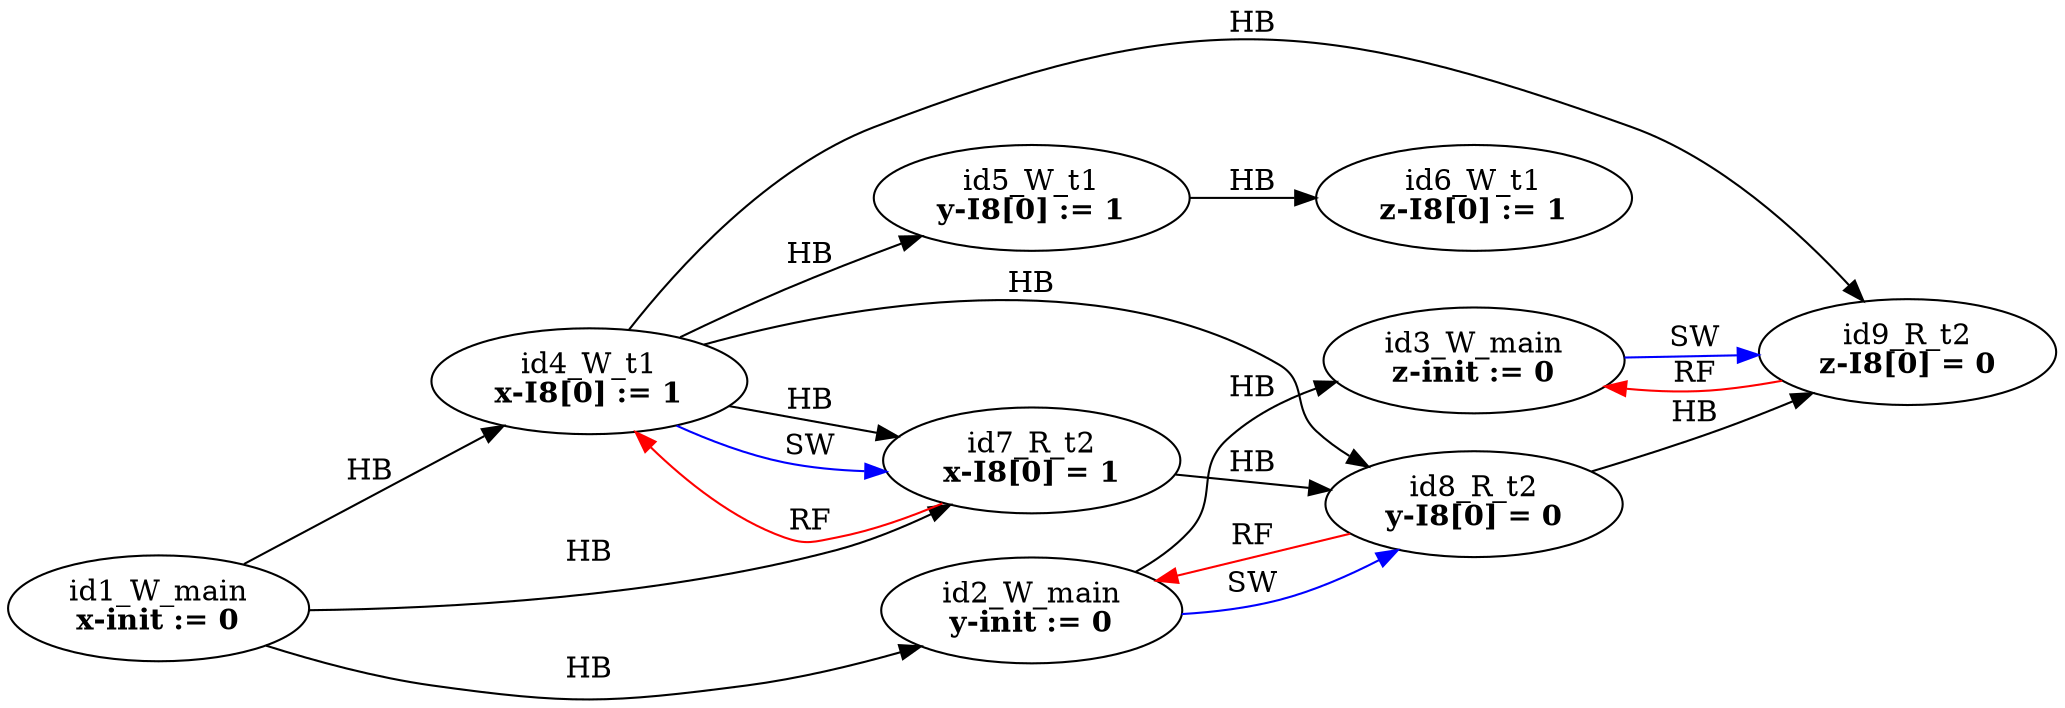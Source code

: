 digraph memory_model {
rankdir=LR;
splines=true; esep=0.5;
id1_W_main -> id2_W_main [label = "HB", color="black"];
id2_W_main -> id3_W_main [label = "HB", color="black"];
id4_W_t1 -> id5_W_t1 [label = "HB", color="black"];
id5_W_t1 -> id6_W_t1 [label = "HB", color="black"];
id7_R_t2 -> id8_R_t2 [label = "HB", color="black"];
id8_R_t2 -> id9_R_t2 [label = "HB", color="black"];
id1_W_main -> id4_W_t1 [label = "HB", color="black"];
id1_W_main -> id7_R_t2 [label = "HB", color="black"];
id4_W_t1 -> id7_R_t2 [label = "HB", color="black"];
id4_W_t1 -> id8_R_t2 [label = "HB", color="black"];
id4_W_t1 -> id9_R_t2 [label = "HB", color="black"];
id7_R_t2 -> id4_W_t1 [label = "RF", color="red"];
id8_R_t2 -> id2_W_main [label = "RF", color="red"];
id9_R_t2 -> id3_W_main [label = "RF", color="red"];
id2_W_main -> id8_R_t2 [label = "SW", color="blue"];
id3_W_main -> id9_R_t2 [label = "SW", color="blue"];
id4_W_t1 -> id7_R_t2 [label = "SW", color="blue"];
id1_W_main [label=<id1_W_main<br/><B>x-init := 0</B>>, pos="2.5,6!"]
id2_W_main [label=<id2_W_main<br/><B>y-init := 0</B>>, pos="2.5,4!"]
id3_W_main [label=<id3_W_main<br/><B>z-init := 0</B>>, pos="2.5,2!"]
id4_W_t1 [label=<id4_W_t1<br/><B>x-I8[0] := 1</B>>, pos="0,0!"]
id5_W_t1 [label=<id5_W_t1<br/><B>y-I8[0] := 1</B>>, pos="0,-2!"]
id6_W_t1 [label=<id6_W_t1<br/><B>z-I8[0] := 1</B>>, pos="0,-4!"]
id7_R_t2 [label=<id7_R_t2<br/><B>x-I8[0] = 1</B>>, pos="5,0!"]
id8_R_t2 [label=<id8_R_t2<br/><B>y-I8[0] = 0</B>>, pos="5,-2!"]
id9_R_t2 [label=<id9_R_t2<br/><B>z-I8[0] = 0</B>>, pos="5,-4!"]
}